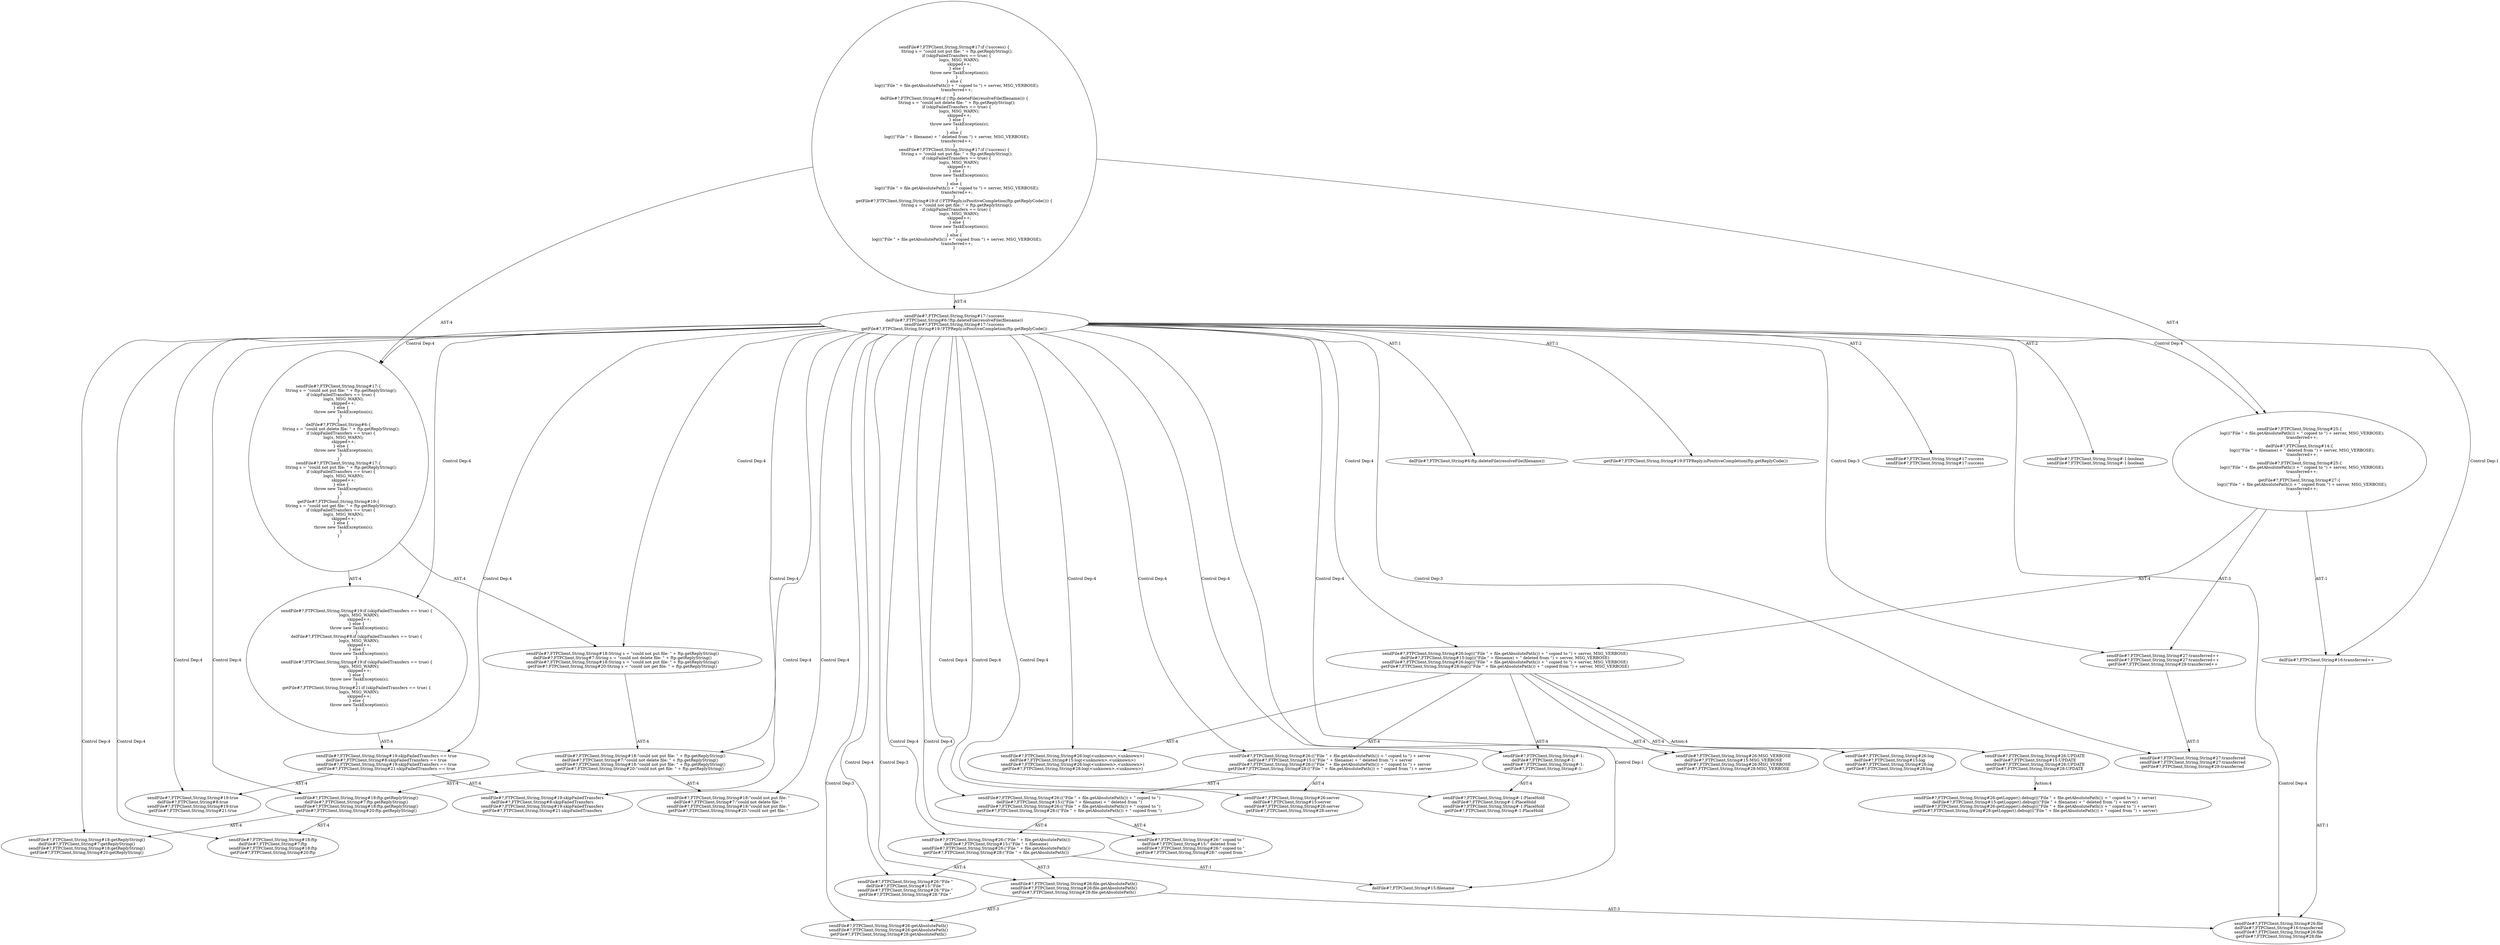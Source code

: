 digraph "Pattern" {
0 [label="sendFile#?,FTPClient,String,String#26:UPDATE
delFile#?,FTPClient,String#15:UPDATE
sendFile#?,FTPClient,String,String#26:UPDATE
getFile#?,FTPClient,String,String#28:UPDATE" shape=ellipse]
1 [label="sendFile#?,FTPClient,String,String#26:log(((\"File \" + file.getAbsolutePath()) + \" copied to \") + server, MSG_VERBOSE)
delFile#?,FTPClient,String#15:log(((\"File \" + filename) + \" deleted from \") + server, MSG_VERBOSE)
sendFile#?,FTPClient,String,String#26:log(((\"File \" + file.getAbsolutePath()) + \" copied to \") + server, MSG_VERBOSE)
getFile#?,FTPClient,String,String#28:log(((\"File \" + file.getAbsolutePath()) + \" copied from \") + server, MSG_VERBOSE)" shape=ellipse]
2 [label="sendFile#?,FTPClient,String,String#17:!success
delFile#?,FTPClient,String#6:!ftp.deleteFile(resolveFile(filename))
sendFile#?,FTPClient,String,String#17:!success
getFile#?,FTPClient,String,String#19:!FTPReply.isPositiveCompletion(ftp.getReplyCode())" shape=ellipse]
3 [label="sendFile#?,FTPClient,String,String#17:if (!success) \{
    String s = \"could not put file: \" + ftp.getReplyString();
    if (skipFailedTransfers == true) \{
        log(s, MSG_WARN);
        skipped++;
    \} else \{
        throw new TaskException(s);
    \}
\} else \{
    log(((\"File \" + file.getAbsolutePath()) + \" copied to \") + server, MSG_VERBOSE);
    transferred++;
\}
delFile#?,FTPClient,String#6:if (!ftp.deleteFile(resolveFile(filename))) \{
    String s = \"could not delete file: \" + ftp.getReplyString();
    if (skipFailedTransfers == true) \{
        log(s, MSG_WARN);
        skipped++;
    \} else \{
        throw new TaskException(s);
    \}
\} else \{
    log(((\"File \" + filename) + \" deleted from \") + server, MSG_VERBOSE);
    transferred++;
\}
sendFile#?,FTPClient,String,String#17:if (!success) \{
    String s = \"could not put file: \" + ftp.getReplyString();
    if (skipFailedTransfers == true) \{
        log(s, MSG_WARN);
        skipped++;
    \} else \{
        throw new TaskException(s);
    \}
\} else \{
    log(((\"File \" + file.getAbsolutePath()) + \" copied to \") + server, MSG_VERBOSE);
    transferred++;
\}
getFile#?,FTPClient,String,String#19:if (!FTPReply.isPositiveCompletion(ftp.getReplyCode())) \{
    String s = \"could not get file: \" + ftp.getReplyString();
    if (skipFailedTransfers == true) \{
        log(s, MSG_WARN);
        skipped++;
    \} else \{
        throw new TaskException(s);
    \}
\} else \{
    log(((\"File \" + file.getAbsolutePath()) + \" copied from \") + server, MSG_VERBOSE);
    transferred++;
\}" shape=ellipse]
4 [label="sendFile#?,FTPClient,String,String#-1:boolean
sendFile#?,FTPClient,String,String#-1:boolean" shape=ellipse]
5 [label="sendFile#?,FTPClient,String,String#17:success
sendFile#?,FTPClient,String,String#17:success" shape=ellipse]
6 [label="sendFile#?,FTPClient,String,String#17:\{
    String s = \"could not put file: \" + ftp.getReplyString();
    if (skipFailedTransfers == true) \{
        log(s, MSG_WARN);
        skipped++;
    \} else \{
        throw new TaskException(s);
    \}
\}
delFile#?,FTPClient,String#6:\{
    String s = \"could not delete file: \" + ftp.getReplyString();
    if (skipFailedTransfers == true) \{
        log(s, MSG_WARN);
        skipped++;
    \} else \{
        throw new TaskException(s);
    \}
\}
sendFile#?,FTPClient,String,String#17:\{
    String s = \"could not put file: \" + ftp.getReplyString();
    if (skipFailedTransfers == true) \{
        log(s, MSG_WARN);
        skipped++;
    \} else \{
        throw new TaskException(s);
    \}
\}
getFile#?,FTPClient,String,String#19:\{
    String s = \"could not get file: \" + ftp.getReplyString();
    if (skipFailedTransfers == true) \{
        log(s, MSG_WARN);
        skipped++;
    \} else \{
        throw new TaskException(s);
    \}
\}" shape=ellipse]
7 [label="sendFile#?,FTPClient,String,String#18:String s = \"could not put file: \" + ftp.getReplyString()
delFile#?,FTPClient,String#7:String s = \"could not delete file: \" + ftp.getReplyString()
sendFile#?,FTPClient,String,String#18:String s = \"could not put file: \" + ftp.getReplyString()
getFile#?,FTPClient,String,String#20:String s = \"could not get file: \" + ftp.getReplyString()" shape=ellipse]
8 [label="sendFile#?,FTPClient,String,String#18:\"could not put file: \" + ftp.getReplyString()
delFile#?,FTPClient,String#7:\"could not delete file: \" + ftp.getReplyString()
sendFile#?,FTPClient,String,String#18:\"could not put file: \" + ftp.getReplyString()
getFile#?,FTPClient,String,String#20:\"could not get file: \" + ftp.getReplyString()" shape=ellipse]
9 [label="sendFile#?,FTPClient,String,String#18:\"could not put file: \"
delFile#?,FTPClient,String#7:\"could not delete file: \"
sendFile#?,FTPClient,String,String#18:\"could not put file: \"
getFile#?,FTPClient,String,String#20:\"could not get file: \"" shape=ellipse]
10 [label="sendFile#?,FTPClient,String,String#18:ftp.getReplyString()
delFile#?,FTPClient,String#7:ftp.getReplyString()
sendFile#?,FTPClient,String,String#18:ftp.getReplyString()
getFile#?,FTPClient,String,String#20:ftp.getReplyString()" shape=ellipse]
11 [label="sendFile#?,FTPClient,String,String#18:getReplyString()
delFile#?,FTPClient,String#7:getReplyString()
sendFile#?,FTPClient,String,String#18:getReplyString()
getFile#?,FTPClient,String,String#20:getReplyString()" shape=ellipse]
12 [label="sendFile#?,FTPClient,String,String#18:ftp
delFile#?,FTPClient,String#7:ftp
sendFile#?,FTPClient,String,String#18:ftp
getFile#?,FTPClient,String,String#20:ftp" shape=ellipse]
13 [label="sendFile#?,FTPClient,String,String#19:if (skipFailedTransfers == true) \{
    log(s, MSG_WARN);
    skipped++;
\} else \{
    throw new TaskException(s);
\}
delFile#?,FTPClient,String#8:if (skipFailedTransfers == true) \{
    log(s, MSG_WARN);
    skipped++;
\} else \{
    throw new TaskException(s);
\}
sendFile#?,FTPClient,String,String#19:if (skipFailedTransfers == true) \{
    log(s, MSG_WARN);
    skipped++;
\} else \{
    throw new TaskException(s);
\}
getFile#?,FTPClient,String,String#21:if (skipFailedTransfers == true) \{
    log(s, MSG_WARN);
    skipped++;
\} else \{
    throw new TaskException(s);
\}" shape=ellipse]
14 [label="sendFile#?,FTPClient,String,String#19:skipFailedTransfers == true
delFile#?,FTPClient,String#8:skipFailedTransfers == true
sendFile#?,FTPClient,String,String#19:skipFailedTransfers == true
getFile#?,FTPClient,String,String#21:skipFailedTransfers == true" shape=ellipse]
15 [label="sendFile#?,FTPClient,String,String#19:skipFailedTransfers
delFile#?,FTPClient,String#8:skipFailedTransfers
sendFile#?,FTPClient,String,String#19:skipFailedTransfers
getFile#?,FTPClient,String,String#21:skipFailedTransfers" shape=ellipse]
16 [label="sendFile#?,FTPClient,String,String#19:true
delFile#?,FTPClient,String#8:true
sendFile#?,FTPClient,String,String#19:true
getFile#?,FTPClient,String,String#21:true" shape=ellipse]
17 [label="sendFile#?,FTPClient,String,String#25:\{
    log(((\"File \" + file.getAbsolutePath()) + \" copied to \") + server, MSG_VERBOSE);
    transferred++;
\}
delFile#?,FTPClient,String#14:\{
    log(((\"File \" + filename) + \" deleted from \") + server, MSG_VERBOSE);
    transferred++;
\}
sendFile#?,FTPClient,String,String#25:\{
    log(((\"File \" + file.getAbsolutePath()) + \" copied to \") + server, MSG_VERBOSE);
    transferred++;
\}
getFile#?,FTPClient,String,String#27:\{
    log(((\"File \" + file.getAbsolutePath()) + \" copied from \") + server, MSG_VERBOSE);
    transferred++;
\}" shape=ellipse]
18 [label="sendFile#?,FTPClient,String,String#26:log(<unknown>,<unknown>)
delFile#?,FTPClient,String#15:log(<unknown>,<unknown>)
sendFile#?,FTPClient,String,String#26:log(<unknown>,<unknown>)
getFile#?,FTPClient,String,String#28:log(<unknown>,<unknown>)" shape=ellipse]
19 [label="sendFile#?,FTPClient,String,String#-1:
delFile#?,FTPClient,String#-1:
sendFile#?,FTPClient,String,String#-1:
getFile#?,FTPClient,String,String#-1:" shape=ellipse]
20 [label="sendFile#?,FTPClient,String,String#-1:PlaceHold
delFile#?,FTPClient,String#-1:PlaceHold
sendFile#?,FTPClient,String,String#-1:PlaceHold
getFile#?,FTPClient,String,String#-1:PlaceHold" shape=ellipse]
21 [label="sendFile#?,FTPClient,String,String#26:((\"File \" + file.getAbsolutePath()) + \" copied to \") + server
delFile#?,FTPClient,String#15:((\"File \" + filename) + \" deleted from \") + server
sendFile#?,FTPClient,String,String#26:((\"File \" + file.getAbsolutePath()) + \" copied to \") + server
getFile#?,FTPClient,String,String#28:((\"File \" + file.getAbsolutePath()) + \" copied from \") + server" shape=ellipse]
22 [label="sendFile#?,FTPClient,String,String#26:((\"File \" + file.getAbsolutePath()) + \" copied to \")
delFile#?,FTPClient,String#15:((\"File \" + filename) + \" deleted from \")
sendFile#?,FTPClient,String,String#26:((\"File \" + file.getAbsolutePath()) + \" copied to \")
getFile#?,FTPClient,String,String#28:((\"File \" + file.getAbsolutePath()) + \" copied from \")" shape=ellipse]
23 [label="sendFile#?,FTPClient,String,String#26:(\"File \" + file.getAbsolutePath())
delFile#?,FTPClient,String#15:(\"File \" + filename)
sendFile#?,FTPClient,String,String#26:(\"File \" + file.getAbsolutePath())
getFile#?,FTPClient,String,String#28:(\"File \" + file.getAbsolutePath())" shape=ellipse]
24 [label="sendFile#?,FTPClient,String,String#26:\"File \"
delFile#?,FTPClient,String#15:\"File \"
sendFile#?,FTPClient,String,String#26:\"File \"
getFile#?,FTPClient,String,String#28:\"File \"" shape=ellipse]
25 [label="sendFile#?,FTPClient,String,String#26:file.getAbsolutePath()
sendFile#?,FTPClient,String,String#26:file.getAbsolutePath()
getFile#?,FTPClient,String,String#28:file.getAbsolutePath()" shape=ellipse]
26 [label="sendFile#?,FTPClient,String,String#26:getAbsolutePath()
sendFile#?,FTPClient,String,String#26:getAbsolutePath()
getFile#?,FTPClient,String,String#28:getAbsolutePath()" shape=ellipse]
27 [label="sendFile#?,FTPClient,String,String#26:file
delFile#?,FTPClient,String#16:transferred
sendFile#?,FTPClient,String,String#26:file
getFile#?,FTPClient,String,String#28:file" shape=ellipse]
28 [label="sendFile#?,FTPClient,String,String#26:\" copied to \"
delFile#?,FTPClient,String#15:\" deleted from \"
sendFile#?,FTPClient,String,String#26:\" copied to \"
getFile#?,FTPClient,String,String#28:\" copied from \"" shape=ellipse]
29 [label="sendFile#?,FTPClient,String,String#26:server
delFile#?,FTPClient,String#15:server
sendFile#?,FTPClient,String,String#26:server
getFile#?,FTPClient,String,String#28:server" shape=ellipse]
30 [label="sendFile#?,FTPClient,String,String#26:MSG_VERBOSE
delFile#?,FTPClient,String#15:MSG_VERBOSE
sendFile#?,FTPClient,String,String#26:MSG_VERBOSE
getFile#?,FTPClient,String,String#28:MSG_VERBOSE" shape=ellipse]
31 [label="sendFile#?,FTPClient,String,String#27:transferred++
sendFile#?,FTPClient,String,String#27:transferred++
getFile#?,FTPClient,String,String#29:transferred++" shape=ellipse]
32 [label="sendFile#?,FTPClient,String,String#27:transferred
sendFile#?,FTPClient,String,String#27:transferred
getFile#?,FTPClient,String,String#29:transferred" shape=ellipse]
33 [label="sendFile#?,FTPClient,String,String#26:log
delFile#?,FTPClient,String#15:log
sendFile#?,FTPClient,String,String#26:log
getFile#?,FTPClient,String,String#28:log" shape=ellipse]
34 [label="sendFile#?,FTPClient,String,String#26:getLogger().debug(((\"File \" + file.getAbsolutePath()) + \" copied to \") + server)
delFile#?,FTPClient,String#15:getLogger().debug(((\"File \" + filename) + \" deleted from \") + server)
sendFile#?,FTPClient,String,String#26:getLogger().debug(((\"File \" + file.getAbsolutePath()) + \" copied to \") + server)
getFile#?,FTPClient,String,String#28:getLogger().debug(((\"File \" + file.getAbsolutePath()) + \" copied from \") + server)" shape=ellipse]
35 [label="delFile#?,FTPClient,String#16:transferred++" shape=ellipse]
36 [label="delFile#?,FTPClient,String#15:filename" shape=ellipse]
37 [label="delFile#?,FTPClient,String#6:ftp.deleteFile(resolveFile(filename))" shape=ellipse]
38 [label="getFile#?,FTPClient,String,String#19:FTPReply.isPositiveCompletion(ftp.getReplyCode())" shape=ellipse]
0 -> 34 [label="Action:4"];
1 -> 0 [label="Action:4"];
1 -> 33 [label="AST:4"];
1 -> 19 [label="AST:4"];
1 -> 18 [label="AST:4"];
1 -> 21 [label="AST:4"];
1 -> 30 [label="AST:4"];
2 -> 1 [label="Control Dep:4"];
2 -> 4 [label="AST:2"];
2 -> 5 [label="AST:2"];
2 -> 6 [label="Control Dep:4"];
2 -> 7 [label="Control Dep:4"];
2 -> 8 [label="Control Dep:4"];
2 -> 9 [label="Control Dep:4"];
2 -> 10 [label="Control Dep:4"];
2 -> 11 [label="Control Dep:4"];
2 -> 12 [label="Control Dep:4"];
2 -> 13 [label="Control Dep:4"];
2 -> 14 [label="Control Dep:4"];
2 -> 15 [label="Control Dep:4"];
2 -> 16 [label="Control Dep:4"];
2 -> 17 [label="Control Dep:4"];
2 -> 18 [label="Control Dep:4"];
2 -> 19 [label="Control Dep:4"];
2 -> 20 [label="Control Dep:4"];
2 -> 21 [label="Control Dep:4"];
2 -> 22 [label="Control Dep:4"];
2 -> 23 [label="Control Dep:4"];
2 -> 24 [label="Control Dep:4"];
2 -> 25 [label="Control Dep:3"];
2 -> 26 [label="Control Dep:3"];
2 -> 27 [label="Control Dep:4"];
2 -> 28 [label="Control Dep:4"];
2 -> 29 [label="Control Dep:4"];
2 -> 30 [label="Control Dep:4"];
2 -> 31 [label="Control Dep:3"];
2 -> 32 [label="Control Dep:3"];
2 -> 35 [label="Control Dep:1"];
2 -> 36 [label="Control Dep:1"];
2 -> 37 [label="AST:1"];
2 -> 38 [label="AST:1"];
3 -> 2 [label="AST:4"];
3 -> 6 [label="AST:4"];
3 -> 17 [label="AST:4"];
6 -> 7 [label="AST:4"];
6 -> 13 [label="AST:4"];
7 -> 8 [label="AST:4"];
8 -> 9 [label="AST:4"];
8 -> 10 [label="AST:4"];
10 -> 12 [label="AST:4"];
10 -> 11 [label="AST:4"];
13 -> 14 [label="AST:4"];
14 -> 15 [label="AST:4"];
14 -> 16 [label="AST:4"];
17 -> 1 [label="AST:4"];
17 -> 31 [label="AST:3"];
17 -> 35 [label="AST:1"];
19 -> 20 [label="AST:4"];
21 -> 22 [label="AST:4"];
21 -> 29 [label="AST:4"];
22 -> 23 [label="AST:4"];
22 -> 28 [label="AST:4"];
23 -> 24 [label="AST:4"];
23 -> 25 [label="AST:3"];
23 -> 36 [label="AST:1"];
25 -> 27 [label="AST:3"];
25 -> 26 [label="AST:3"];
31 -> 32 [label="AST:3"];
35 -> 27 [label="AST:1"];
}